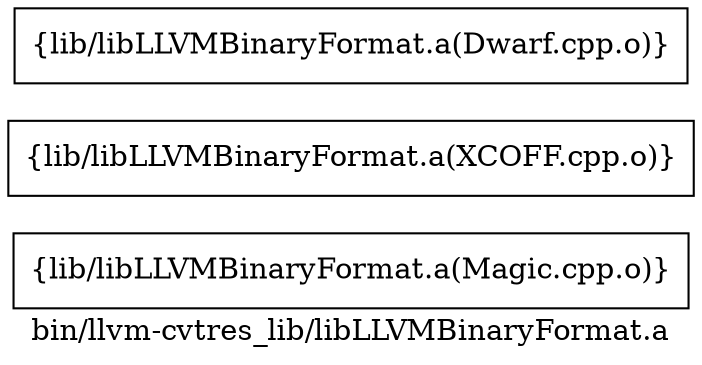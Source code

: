 digraph "bin/llvm-cvtres_lib/libLLVMBinaryFormat.a" {
	label="bin/llvm-cvtres_lib/libLLVMBinaryFormat.a";
	rankdir=LR;

	Node0x55a09fee1758 [shape=record,shape=box,group=0,label="{lib/libLLVMBinaryFormat.a(Magic.cpp.o)}"];
	Node0x55a09fee08f8 [shape=record,shape=box,group=0,label="{lib/libLLVMBinaryFormat.a(XCOFF.cpp.o)}"];
	Node0x55a09fee1cf8 [shape=record,shape=box,group=0,label="{lib/libLLVMBinaryFormat.a(Dwarf.cpp.o)}"];
}
